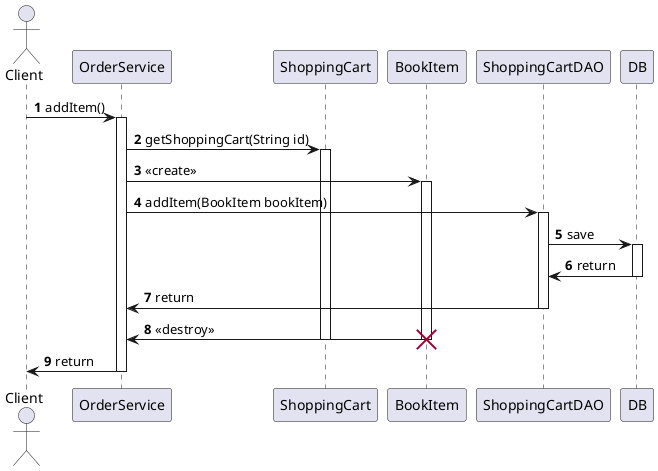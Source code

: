 @startuml
autonumber

actor Client

Client -> OrderService : addItem()
activate OrderService
OrderService -> ShoppingCart : getShoppingCart(String id)
activate ShoppingCart
OrderService -> BookItem : <<create>>
activate BookItem
OrderService -> ShoppingCartDAO : addItem(BookItem bookItem)
activate ShoppingCartDAO
ShoppingCartDAO -> DB : save
activate DB
DB -> ShoppingCartDAO : return
deactivate DB
ShoppingCartDAO -> OrderService : return
deactivate ShoppingCartDAO
BookItem -> OrderService : <<destroy>>
destroy BookItem
'ShoppingCart -> OrderService : return
deactivate ShoppingCart
OrderService -> Client : return
deactivate OrderService


@enduml